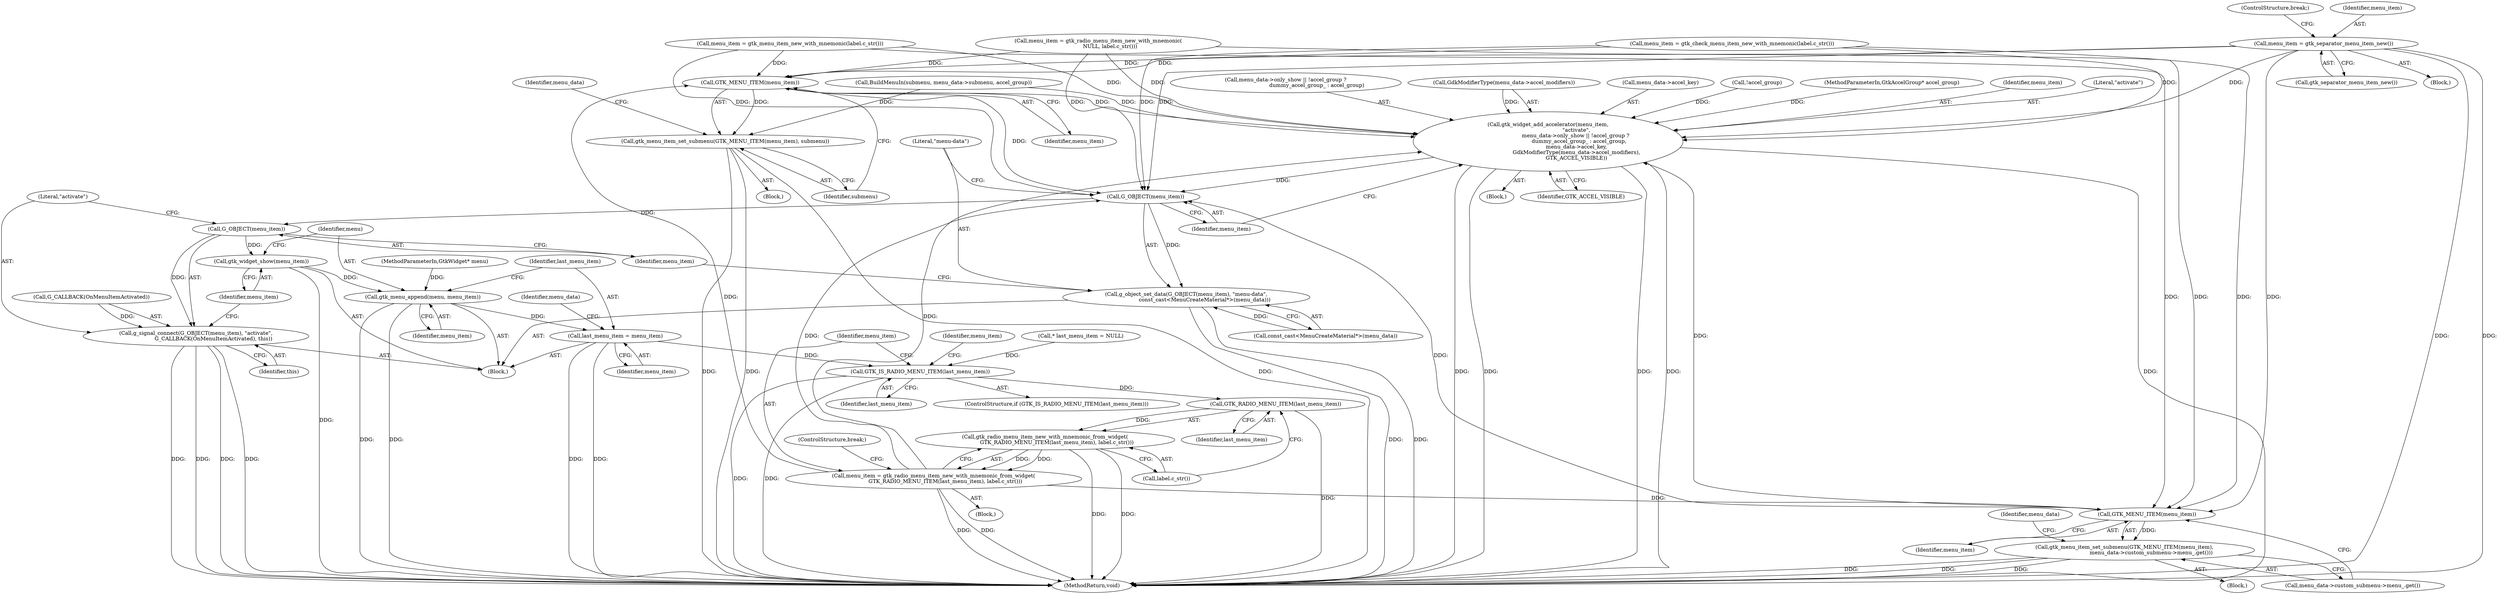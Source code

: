digraph "0_Chrome_3290c948762c47292fb388de8318859ee22b6688@pointer" {
"1000202" [label="(Call,menu_item = gtk_separator_menu_item_new())"];
"1000229" [label="(Call,GTK_MENU_ITEM(menu_item))"];
"1000228" [label="(Call,gtk_menu_item_set_submenu(GTK_MENU_ITEM(menu_item), submenu))"];
"1000251" [label="(Call,gtk_widget_add_accelerator(menu_item,\n                                  \"activate\",\n                                 menu_data->only_show || !accel_group ?\n                                     dummy_accel_group_ : accel_group,\n                                  menu_data->accel_key,\n                                  GdkModifierType(menu_data->accel_modifiers),\n                                  GTK_ACCEL_VISIBLE))"];
"1000272" [label="(Call,G_OBJECT(menu_item))"];
"1000271" [label="(Call,g_object_set_data(G_OBJECT(menu_item), \"menu-data\",\n                      const_cast<MenuCreateMaterial*>(menu_data)))"];
"1000279" [label="(Call,G_OBJECT(menu_item))"];
"1000278" [label="(Call,g_signal_connect(G_OBJECT(menu_item), \"activate\",\n                     G_CALLBACK(OnMenuItemActivated), this))"];
"1000285" [label="(Call,gtk_widget_show(menu_item))"];
"1000287" [label="(Call,gtk_menu_append(menu, menu_item))"];
"1000290" [label="(Call,last_menu_item = menu_item)"];
"1000178" [label="(Call,GTK_IS_RADIO_MENU_ITEM(last_menu_item))"];
"1000184" [label="(Call,GTK_RADIO_MENU_ITEM(last_menu_item))"];
"1000183" [label="(Call,gtk_radio_menu_item_new_with_mnemonic_from_widget(\n              GTK_RADIO_MENU_ITEM(last_menu_item), label.c_str()))"];
"1000181" [label="(Call,menu_item = gtk_radio_menu_item_new_with_mnemonic_from_widget(\n              GTK_RADIO_MENU_ITEM(last_menu_item), label.c_str()))"];
"1000239" [label="(Call,GTK_MENU_ITEM(menu_item))"];
"1000238" [label="(Call,gtk_menu_item_set_submenu(GTK_MENU_ITEM(menu_item),\n                                menu_data->custom_submenu->menu_.get()))"];
"1000204" [label="(Call,gtk_separator_menu_item_new())"];
"1000238" [label="(Call,gtk_menu_item_set_submenu(GTK_MENU_ITEM(menu_item),\n                                menu_data->custom_submenu->menu_.get()))"];
"1000288" [label="(Identifier,menu)"];
"1000252" [label="(Identifier,menu_item)"];
"1000250" [label="(Block,)"];
"1000289" [label="(Identifier,menu_item)"];
"1000253" [label="(Literal,\"activate\")"];
"1000202" [label="(Call,menu_item = gtk_separator_menu_item_new())"];
"1000273" [label="(Identifier,menu_item)"];
"1000291" [label="(Identifier,last_menu_item)"];
"1000244" [label="(Identifier,menu_data)"];
"1000287" [label="(Call,gtk_menu_append(menu, menu_item))"];
"1000184" [label="(Call,GTK_RADIO_MENU_ITEM(last_menu_item))"];
"1000208" [label="(Call,menu_item = gtk_menu_item_new_with_mnemonic(label.c_str()))"];
"1000229" [label="(Call,GTK_MENU_ITEM(menu_item))"];
"1000189" [label="(Call,menu_item = gtk_radio_menu_item_new_with_mnemonic(\n              NULL, label.c_str()))"];
"1000254" [label="(Call,menu_data->only_show || !accel_group ?\n                                     dummy_accel_group_ : accel_group)"];
"1000274" [label="(Literal,\"menu-data\")"];
"1000101" [label="(MethodParameterIn,GtkWidget* menu)"];
"1000175" [label="(Block,)"];
"1000177" [label="(ControlStructure,if (GTK_IS_RADIO_MENU_ITEM(last_menu_item)))"];
"1000180" [label="(Block,)"];
"1000178" [label="(Call,GTK_IS_RADIO_MENU_ITEM(last_menu_item))"];
"1000231" [label="(Identifier,submenu)"];
"1000241" [label="(Call,menu_data->custom_submenu->menu_.get())"];
"1000194" [label="(ControlStructure,break;)"];
"1000282" [label="(Call,G_CALLBACK(OnMenuItemActivated))"];
"1000292" [label="(Identifier,menu_item)"];
"1000266" [label="(Call,GdkModifierType(menu_data->accel_modifiers))"];
"1000182" [label="(Identifier,menu_item)"];
"1000228" [label="(Call,gtk_menu_item_set_submenu(GTK_MENU_ITEM(menu_item), submenu))"];
"1000270" [label="(Identifier,GTK_ACCEL_VISIBLE)"];
"1000275" [label="(Call,const_cast<MenuCreateMaterial*>(menu_data))"];
"1000272" [label="(Call,G_OBJECT(menu_item))"];
"1000284" [label="(Identifier,this)"];
"1000186" [label="(Call,label.c_str())"];
"1000190" [label="(Identifier,menu_item)"];
"1000185" [label="(Identifier,last_menu_item)"];
"1000286" [label="(Identifier,menu_item)"];
"1000293" [label="(MethodReturn,void)"];
"1000278" [label="(Call,g_signal_connect(G_OBJECT(menu_item), \"activate\",\n                     G_CALLBACK(OnMenuItemActivated), this))"];
"1000106" [label="(Call,* last_menu_item = NULL)"];
"1000116" [label="(Identifier,menu_data)"];
"1000263" [label="(Call,menu_data->accel_key)"];
"1000183" [label="(Call,gtk_radio_menu_item_new_with_mnemonic_from_widget(\n              GTK_RADIO_MENU_ITEM(last_menu_item), label.c_str()))"];
"1000222" [label="(Call,BuildMenuIn(submenu, menu_data->submenu, accel_group))"];
"1000179" [label="(Identifier,last_menu_item)"];
"1000279" [label="(Call,G_OBJECT(menu_item))"];
"1000271" [label="(Call,g_object_set_data(G_OBJECT(menu_item), \"menu-data\",\n                      const_cast<MenuCreateMaterial*>(menu_data)))"];
"1000259" [label="(Call,!accel_group)"];
"1000237" [label="(Block,)"];
"1000230" [label="(Identifier,menu_item)"];
"1000240" [label="(Identifier,menu_item)"];
"1000103" [label="(MethodParameterIn,GtkAccelGroup* accel_group)"];
"1000205" [label="(ControlStructure,break;)"];
"1000203" [label="(Identifier,menu_item)"];
"1000239" [label="(Call,GTK_MENU_ITEM(menu_item))"];
"1000251" [label="(Call,gtk_widget_add_accelerator(menu_item,\n                                  \"activate\",\n                                 menu_data->only_show || !accel_group ?\n                                     dummy_accel_group_ : accel_group,\n                                  menu_data->accel_key,\n                                  GdkModifierType(menu_data->accel_modifiers),\n                                  GTK_ACCEL_VISIBLE))"];
"1000196" [label="(Call,menu_item = gtk_check_menu_item_new_with_mnemonic(label.c_str()))"];
"1000181" [label="(Call,menu_item = gtk_radio_menu_item_new_with_mnemonic_from_widget(\n              GTK_RADIO_MENU_ITEM(last_menu_item), label.c_str()))"];
"1000117" [label="(Block,)"];
"1000217" [label="(Block,)"];
"1000280" [label="(Identifier,menu_item)"];
"1000281" [label="(Literal,\"activate\")"];
"1000248" [label="(Identifier,menu_data)"];
"1000285" [label="(Call,gtk_widget_show(menu_item))"];
"1000290" [label="(Call,last_menu_item = menu_item)"];
"1000202" -> "1000175"  [label="AST: "];
"1000202" -> "1000204"  [label="CFG: "];
"1000203" -> "1000202"  [label="AST: "];
"1000204" -> "1000202"  [label="AST: "];
"1000205" -> "1000202"  [label="CFG: "];
"1000202" -> "1000293"  [label="DDG: "];
"1000202" -> "1000293"  [label="DDG: "];
"1000202" -> "1000229"  [label="DDG: "];
"1000202" -> "1000239"  [label="DDG: "];
"1000202" -> "1000251"  [label="DDG: "];
"1000202" -> "1000272"  [label="DDG: "];
"1000229" -> "1000228"  [label="AST: "];
"1000229" -> "1000230"  [label="CFG: "];
"1000230" -> "1000229"  [label="AST: "];
"1000231" -> "1000229"  [label="CFG: "];
"1000229" -> "1000228"  [label="DDG: "];
"1000181" -> "1000229"  [label="DDG: "];
"1000208" -> "1000229"  [label="DDG: "];
"1000189" -> "1000229"  [label="DDG: "];
"1000196" -> "1000229"  [label="DDG: "];
"1000229" -> "1000251"  [label="DDG: "];
"1000229" -> "1000272"  [label="DDG: "];
"1000228" -> "1000217"  [label="AST: "];
"1000228" -> "1000231"  [label="CFG: "];
"1000231" -> "1000228"  [label="AST: "];
"1000248" -> "1000228"  [label="CFG: "];
"1000228" -> "1000293"  [label="DDG: "];
"1000228" -> "1000293"  [label="DDG: "];
"1000228" -> "1000293"  [label="DDG: "];
"1000222" -> "1000228"  [label="DDG: "];
"1000251" -> "1000250"  [label="AST: "];
"1000251" -> "1000270"  [label="CFG: "];
"1000252" -> "1000251"  [label="AST: "];
"1000253" -> "1000251"  [label="AST: "];
"1000254" -> "1000251"  [label="AST: "];
"1000263" -> "1000251"  [label="AST: "];
"1000266" -> "1000251"  [label="AST: "];
"1000270" -> "1000251"  [label="AST: "];
"1000273" -> "1000251"  [label="CFG: "];
"1000251" -> "1000293"  [label="DDG: "];
"1000251" -> "1000293"  [label="DDG: "];
"1000251" -> "1000293"  [label="DDG: "];
"1000251" -> "1000293"  [label="DDG: "];
"1000251" -> "1000293"  [label="DDG: "];
"1000181" -> "1000251"  [label="DDG: "];
"1000208" -> "1000251"  [label="DDG: "];
"1000189" -> "1000251"  [label="DDG: "];
"1000239" -> "1000251"  [label="DDG: "];
"1000196" -> "1000251"  [label="DDG: "];
"1000259" -> "1000251"  [label="DDG: "];
"1000222" -> "1000251"  [label="DDG: "];
"1000103" -> "1000251"  [label="DDG: "];
"1000266" -> "1000251"  [label="DDG: "];
"1000251" -> "1000272"  [label="DDG: "];
"1000272" -> "1000271"  [label="AST: "];
"1000272" -> "1000273"  [label="CFG: "];
"1000273" -> "1000272"  [label="AST: "];
"1000274" -> "1000272"  [label="CFG: "];
"1000272" -> "1000271"  [label="DDG: "];
"1000181" -> "1000272"  [label="DDG: "];
"1000208" -> "1000272"  [label="DDG: "];
"1000189" -> "1000272"  [label="DDG: "];
"1000239" -> "1000272"  [label="DDG: "];
"1000196" -> "1000272"  [label="DDG: "];
"1000272" -> "1000279"  [label="DDG: "];
"1000271" -> "1000117"  [label="AST: "];
"1000271" -> "1000275"  [label="CFG: "];
"1000274" -> "1000271"  [label="AST: "];
"1000275" -> "1000271"  [label="AST: "];
"1000280" -> "1000271"  [label="CFG: "];
"1000271" -> "1000293"  [label="DDG: "];
"1000271" -> "1000293"  [label="DDG: "];
"1000275" -> "1000271"  [label="DDG: "];
"1000279" -> "1000278"  [label="AST: "];
"1000279" -> "1000280"  [label="CFG: "];
"1000280" -> "1000279"  [label="AST: "];
"1000281" -> "1000279"  [label="CFG: "];
"1000279" -> "1000278"  [label="DDG: "];
"1000279" -> "1000285"  [label="DDG: "];
"1000278" -> "1000117"  [label="AST: "];
"1000278" -> "1000284"  [label="CFG: "];
"1000281" -> "1000278"  [label="AST: "];
"1000282" -> "1000278"  [label="AST: "];
"1000284" -> "1000278"  [label="AST: "];
"1000286" -> "1000278"  [label="CFG: "];
"1000278" -> "1000293"  [label="DDG: "];
"1000278" -> "1000293"  [label="DDG: "];
"1000278" -> "1000293"  [label="DDG: "];
"1000278" -> "1000293"  [label="DDG: "];
"1000282" -> "1000278"  [label="DDG: "];
"1000285" -> "1000117"  [label="AST: "];
"1000285" -> "1000286"  [label="CFG: "];
"1000286" -> "1000285"  [label="AST: "];
"1000288" -> "1000285"  [label="CFG: "];
"1000285" -> "1000293"  [label="DDG: "];
"1000285" -> "1000287"  [label="DDG: "];
"1000287" -> "1000117"  [label="AST: "];
"1000287" -> "1000289"  [label="CFG: "];
"1000288" -> "1000287"  [label="AST: "];
"1000289" -> "1000287"  [label="AST: "];
"1000291" -> "1000287"  [label="CFG: "];
"1000287" -> "1000293"  [label="DDG: "];
"1000287" -> "1000293"  [label="DDG: "];
"1000101" -> "1000287"  [label="DDG: "];
"1000287" -> "1000290"  [label="DDG: "];
"1000290" -> "1000117"  [label="AST: "];
"1000290" -> "1000292"  [label="CFG: "];
"1000291" -> "1000290"  [label="AST: "];
"1000292" -> "1000290"  [label="AST: "];
"1000116" -> "1000290"  [label="CFG: "];
"1000290" -> "1000293"  [label="DDG: "];
"1000290" -> "1000293"  [label="DDG: "];
"1000290" -> "1000178"  [label="DDG: "];
"1000178" -> "1000177"  [label="AST: "];
"1000178" -> "1000179"  [label="CFG: "];
"1000179" -> "1000178"  [label="AST: "];
"1000182" -> "1000178"  [label="CFG: "];
"1000190" -> "1000178"  [label="CFG: "];
"1000178" -> "1000293"  [label="DDG: "];
"1000178" -> "1000293"  [label="DDG: "];
"1000106" -> "1000178"  [label="DDG: "];
"1000178" -> "1000184"  [label="DDG: "];
"1000184" -> "1000183"  [label="AST: "];
"1000184" -> "1000185"  [label="CFG: "];
"1000185" -> "1000184"  [label="AST: "];
"1000186" -> "1000184"  [label="CFG: "];
"1000184" -> "1000293"  [label="DDG: "];
"1000184" -> "1000183"  [label="DDG: "];
"1000183" -> "1000181"  [label="AST: "];
"1000183" -> "1000186"  [label="CFG: "];
"1000186" -> "1000183"  [label="AST: "];
"1000181" -> "1000183"  [label="CFG: "];
"1000183" -> "1000293"  [label="DDG: "];
"1000183" -> "1000293"  [label="DDG: "];
"1000183" -> "1000181"  [label="DDG: "];
"1000183" -> "1000181"  [label="DDG: "];
"1000181" -> "1000180"  [label="AST: "];
"1000182" -> "1000181"  [label="AST: "];
"1000194" -> "1000181"  [label="CFG: "];
"1000181" -> "1000293"  [label="DDG: "];
"1000181" -> "1000293"  [label="DDG: "];
"1000181" -> "1000239"  [label="DDG: "];
"1000239" -> "1000238"  [label="AST: "];
"1000239" -> "1000240"  [label="CFG: "];
"1000240" -> "1000239"  [label="AST: "];
"1000241" -> "1000239"  [label="CFG: "];
"1000239" -> "1000238"  [label="DDG: "];
"1000208" -> "1000239"  [label="DDG: "];
"1000189" -> "1000239"  [label="DDG: "];
"1000196" -> "1000239"  [label="DDG: "];
"1000238" -> "1000237"  [label="AST: "];
"1000238" -> "1000241"  [label="CFG: "];
"1000241" -> "1000238"  [label="AST: "];
"1000244" -> "1000238"  [label="CFG: "];
"1000238" -> "1000293"  [label="DDG: "];
"1000238" -> "1000293"  [label="DDG: "];
"1000238" -> "1000293"  [label="DDG: "];
}
